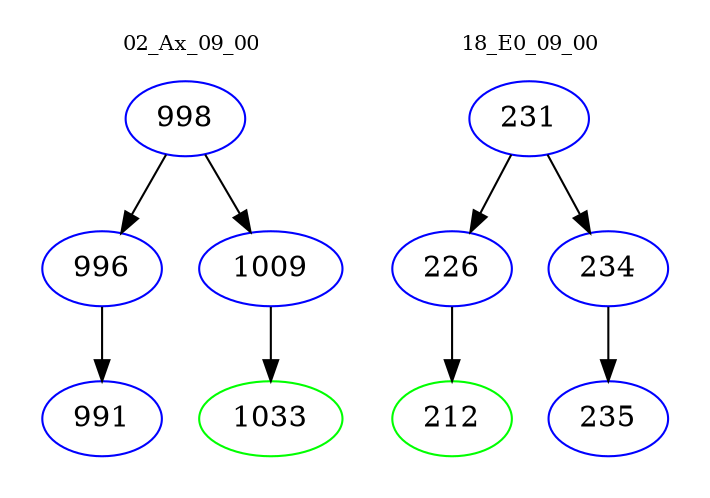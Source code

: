digraph{
subgraph cluster_0 {
color = white
label = "02_Ax_09_00";
fontsize=10;
T0_998 [label="998", color="blue"]
T0_998 -> T0_996 [color="black"]
T0_996 [label="996", color="blue"]
T0_996 -> T0_991 [color="black"]
T0_991 [label="991", color="blue"]
T0_998 -> T0_1009 [color="black"]
T0_1009 [label="1009", color="blue"]
T0_1009 -> T0_1033 [color="black"]
T0_1033 [label="1033", color="green"]
}
subgraph cluster_1 {
color = white
label = "18_E0_09_00";
fontsize=10;
T1_231 [label="231", color="blue"]
T1_231 -> T1_226 [color="black"]
T1_226 [label="226", color="blue"]
T1_226 -> T1_212 [color="black"]
T1_212 [label="212", color="green"]
T1_231 -> T1_234 [color="black"]
T1_234 [label="234", color="blue"]
T1_234 -> T1_235 [color="black"]
T1_235 [label="235", color="blue"]
}
}
